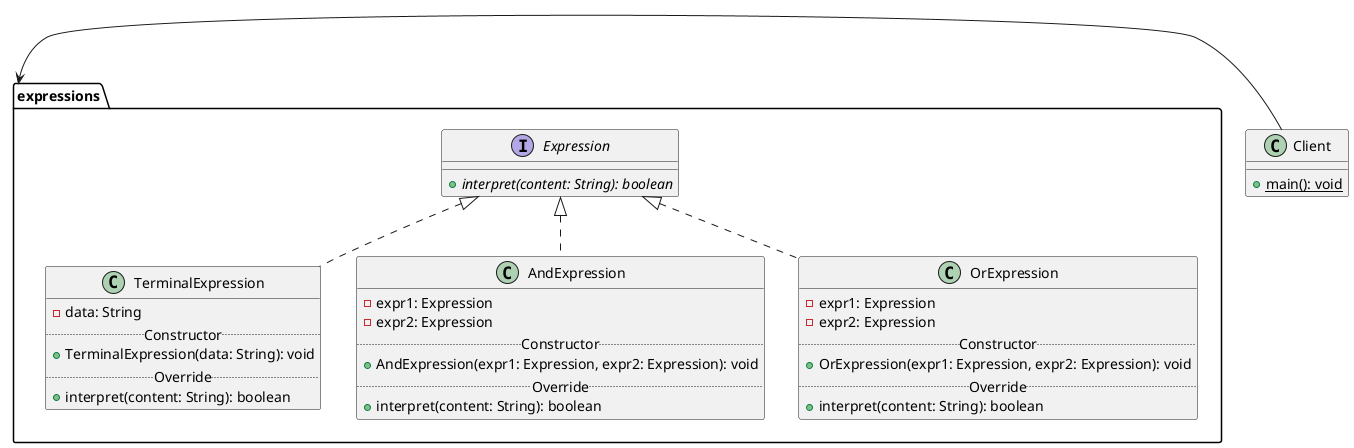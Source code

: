 @startuml

package expressions {
    interface Expression {
        + {abstract} interpret(content: String): boolean
    }

    class TerminalExpression {
        - data: String
        .. Constructor ..
        + TerminalExpression(data: String): void
        .. Override ..
        + interpret(content: String): boolean
    }

    class AndExpression {
        - expr1: Expression
        - expr2: Expression
        .. Constructor ..
        + AndExpression(expr1: Expression, expr2: Expression): void
        .. Override ..
        + interpret(content: String): boolean
    }

    class OrExpression {
        - expr1: Expression
        - expr2: Expression
        .. Constructor ..
        + OrExpression(expr1: Expression, expr2: Expression): void
        .. Override ..
        + interpret(content: String): boolean
    }

    Expression <|.. TerminalExpression
    Expression <|.. AndExpression
    Expression <|.. OrExpression
}

class Client {
    + {static} main(): void
}

expressions <-right Client

@enduml
















